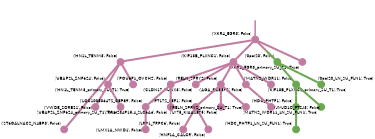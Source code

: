 strict digraph  {
graph[splines=false]; nodesep=0.7; rankdir=TB; ranksep=0.6; forcelabels=true; dpi=600; size=2.5;
0 [color="#c27ba0ff", fillcolor="#c27ba0ff", fixedsize=true, fontname=Lato, fontsize="12pt", height="0.25", label="", penwidth=3, shape=circle, style=filled, xlabel="('XKR4_EGR3', False)"];
3 [color="#c27ba0ff", fillcolor="#c27ba0ff", fixedsize=true, fontname=Lato, fontsize="12pt", height="0.25", label="", penwidth=3, shape=circle, style=filled, xlabel="('HN1L_TENM3', False)"];
13 [color="#c27ba0ff", fillcolor="#c27ba0ff", fixedsize=true, fontname=Lato, fontsize="12pt", height="0.25", label="", penwidth=3, shape=circle, style=filled, xlabel="('KIF13B_PLXNC1', False)"];
20 [color="#6aa84fff", fillcolor="#6aa84fff", fixedsize=true, fontname=Lato, fontsize="12pt", height="0.25", label="", penwidth=3, shape=circle, style=filled, xlabel="('0pol20', False)"];
24 [color="#c27ba0ff", fillcolor="#c27ba0ff", fixedsize=true, fontname=Lato, fontsize="12pt", height="0.25", label="", penwidth=3, shape=circle, style=filled, xlabel="('XKR4_EGR3_primary_SU_T1', True)"];
1 [color="#c27ba0ff", fillcolor="#c27ba0ff", fixedsize=true, fontname=Lato, fontsize="12pt", height="0.25", label="", penwidth=3, shape=circle, style=filled, xlabel="('ST6GALNAC2_N4BP3', False)"];
14 [color="#c27ba0ff", fillcolor="#c27ba0ff", fixedsize=true, fontname=Lato, fontsize="12pt", height="0.25", label="", penwidth=3, shape=circle, style=filled, xlabel="('UBAP2L_ZNF624', False)"];
25 [color="#c27ba0ff", fillcolor="#c27ba0ff", fixedsize=true, fontname=Lato, fontsize="12pt", height="0.25", label="", penwidth=3, shape=circle, style=filled, xlabel="('HN1L_TENM3_primary_SU_T1', True)"];
4 [color="#c27ba0ff", fillcolor="#c27ba0ff", fixedsize=true, fontname=Lato, fontsize="12pt", height="0.25", label="", penwidth=3, shape=circle, style=filled, xlabel="('IFT172_LEF1', False)"];
9 [color="#c27ba0ff", fillcolor="#c27ba0ff", fixedsize=true, fontname=Lato, fontsize="12pt", height="0.25", label="", penwidth=3, shape=circle, style=filled, xlabel="('LRP1_TRPC6', False)"];
10 [color="#c27ba0ff", fillcolor="#c27ba0ff", fixedsize=true, fontname=Lato, fontsize="12pt", height="0.25", label="", penwidth=3, shape=circle, style=filled, xlabel="('HNF1A_CALCR', False)"];
6 [color="#c27ba0ff", fillcolor="#c27ba0ff", fixedsize=true, fontname=Lato, fontsize="12pt", height="0.25", label="", penwidth=3, shape=circle, style=filled, xlabel="('LOC100506472_CEP89', False)"];
16 [color="#c27ba0ff", fillcolor="#c27ba0ff", fixedsize=true, fontname=Lato, fontsize="12pt", height="0.25", label="", penwidth=3, shape=circle, style=filled, xlabel="('LMX1A_NWD1', False)"];
7 [color="#6aa84fff", fillcolor="#6aa84fff", fixedsize=true, fontname=Lato, fontsize="12pt", height="0.25", label="", penwidth=3, shape=circle, style=filled, xlabel="('HDC_PHTF1', False)"];
22 [color="#6aa84fff", fillcolor="#6aa84fff", fixedsize=true, fontname=Lato, fontsize="12pt", height="0.25", label="", penwidth=3, shape=circle, style=filled, xlabel="('HDC_PHTF1_LN_SU_FLN1', True)"];
11 [color="#c27ba0ff", fillcolor="#c27ba0ff", fixedsize=true, fontname=Lato, fontsize="12pt", height="0.25", label="", penwidth=3, shape=circle, style=filled, xlabel="('POU6F1_OVCH2', False)"];
15 [color="#c27ba0ff", fillcolor="#c27ba0ff", fixedsize=true, fontname=Lato, fontsize="12pt", height="0.25", label="", penwidth=3, shape=circle, style=filled, xlabel="('RP1-234P15.4_SLC6A6', False)"];
12 [color="#6aa84fff", fillcolor="#6aa84fff", fixedsize=true, fontname=Lato, fontsize="12pt", height="0.25", label="", penwidth=3, shape=circle, style=filled, xlabel="('MATN2_WDR11', False)"];
23 [color="#6aa84fff", fillcolor="#6aa84fff", fixedsize=true, fontname=Lato, fontsize="12pt", height="0.25", label="", penwidth=3, shape=circle, style=filled, xlabel="('MATN2_WDR11_LN_SU_FLN1', True)"];
2 [color="#c27ba0ff", fillcolor="#c27ba0ff", fixedsize=true, fontname=Lato, fontsize="12pt", height="0.25", label="", penwidth=3, shape=circle, style=filled, xlabel="('CLDN17_RUNX3', False)"];
17 [color="#c27ba0ff", fillcolor="#c27ba0ff", fixedsize=true, fontname=Lato, fontsize="12pt", height="0.25", label="", penwidth=3, shape=circle, style=filled, xlabel="('RELN_SPRY2', False)"];
18 [color="#c27ba0ff", fillcolor="#c27ba0ff", fixedsize=true, fontname=Lato, fontsize="12pt", height="0.25", label="", penwidth=3, shape=circle, style=filled, xlabel="('AGA_RABEP2', False)"];
26 [color="#c27ba0ff", fillcolor="#c27ba0ff", fixedsize=true, fontname=Lato, fontsize="12pt", height="0.25", label="", penwidth=3, shape=circle, style=filled, xlabel="('KIF13B_PLXNC1_primary_SU_T1', True)"];
8 [color="#c27ba0ff", fillcolor="#c27ba0ff", fixedsize=true, fontname=Lato, fontsize="12pt", height="0.25", label="", penwidth=3, shape=circle, style=filled, xlabel="('VWDE_SORBS1', False)"];
27 [color="#c27ba0ff", fillcolor="#c27ba0ff", fixedsize=true, fontname=Lato, fontsize="12pt", height="0.25", label="", penwidth=3, shape=circle, style=filled, xlabel="('UBAP2L_ZNF624_primary_SU_T1', True)"];
5 [color="#c27ba0ff", fillcolor="#c27ba0ff", fixedsize=true, fontname=Lato, fontsize="12pt", height="0.25", label="", penwidth=3, shape=circle, style=filled, xlabel="('LY75_KIAA1875', False)"];
28 [color="#c27ba0ff", fillcolor="#c27ba0ff", fixedsize=true, fontname=Lato, fontsize="12pt", height="0.25", label="", penwidth=3, shape=circle, style=filled, xlabel="('RELN_SPRY2_primary_SU_T1', True)"];
19 [color="#c27ba0ff", fillcolor="#c27ba0ff", fixedsize=true, fontname=Lato, fontsize="12pt", height="0.25", label="", penwidth=3, shape=circle, style=filled, xlabel="('JMJD1C_FTSJ3', False)"];
21 [color="#6aa84fff", fillcolor="#6aa84fff", fixedsize=true, fontname=Lato, fontsize="12pt", height="0.25", label="", penwidth=3, shape=circle, style=filled, xlabel="('0pol20_LN_SU_FLN1', True)"];
normal [label="", penwidth=3, style=invis, xlabel="('XKR4_EGR3', False)"];
0 -> 3  [arrowsize=0, color="#c27ba0ff;0.5:#c27ba0ff", minlen="1.7586207389831543", penwidth="5.5", style=solid];
0 -> 13  [arrowsize=0, color="#c27ba0ff;0.5:#c27ba0ff", minlen="1.4137930870056152", penwidth="5.5", style=solid];
0 -> 20  [arrowsize=0, color="#c27ba0ff;0.5:#6aa84fff", minlen="1.1724138259887695", penwidth="5.5", style=solid];
0 -> 24  [arrowsize=0, color="#c27ba0ff;0.5:#c27ba0ff", minlen="1.1724138259887695", penwidth="5.5", style=solid];
3 -> 1  [arrowsize=0, color="#c27ba0ff;0.5:#c27ba0ff", minlen="3.0", penwidth="5.5", style=solid];
3 -> 14  [arrowsize=0, color="#c27ba0ff;0.5:#c27ba0ff", minlen="1.344827651977539", penwidth="5.5", style=solid];
3 -> 25  [arrowsize=0, color="#c27ba0ff;0.5:#c27ba0ff", minlen="1.1724138259887695", penwidth="5.5", style=solid];
13 -> 2  [arrowsize=0, color="#c27ba0ff;0.5:#c27ba0ff", minlen="1.8275861740112305", penwidth="5.5", style=solid];
13 -> 11  [arrowsize=0, color="#c27ba0ff;0.5:#c27ba0ff", minlen="1.4137930870056152", penwidth="5.5", style=solid];
13 -> 17  [arrowsize=0, color="#c27ba0ff;0.5:#c27ba0ff", minlen="1.344827651977539", penwidth="5.5", style=solid];
13 -> 18  [arrowsize=0, color="#c27ba0ff;0.5:#c27ba0ff", minlen="1.344827651977539", penwidth="5.5", style=solid];
13 -> 26  [arrowsize=0, color="#c27ba0ff;0.5:#c27ba0ff", minlen="1.1724138259887695", penwidth="5.5", style=solid];
20 -> 12  [arrowsize=0, color="#6aa84fff;0.5:#6aa84fff", minlen="1.4137930870056152", penwidth="5.5", style=solid];
20 -> 21  [arrowsize=0, color="#6aa84fff;0.5:#6aa84fff", minlen="1.1724138259887695", penwidth="5.5", style=solid];
14 -> 8  [arrowsize=0, color="#c27ba0ff;0.5:#c27ba0ff", minlen="1.5517241954803467", penwidth="5.5", style=solid];
14 -> 27  [arrowsize=0, color="#c27ba0ff;0.5:#c27ba0ff", minlen="1.1724138259887695", penwidth="5.5", style=solid];
4 -> 9  [arrowsize=0, color="#c27ba0ff;0.5:#c27ba0ff", minlen="1.5517241954803467", penwidth="5.5", style=solid];
4 -> 10  [arrowsize=0, color="#c27ba0ff;0.5:#c27ba0ff", minlen="1.482758641242981", penwidth="5.5", style=solid];
6 -> 16  [arrowsize=0, color="#c27ba0ff;0.5:#c27ba0ff", minlen="1.344827651977539", penwidth="5.5", style=solid];
7 -> 22  [arrowsize=0, color="#6aa84fff;0.5:#6aa84fff", minlen="1.1724138259887695", penwidth="5.5", style=solid];
11 -> 6  [arrowsize=0, color="#c27ba0ff;0.5:#c27ba0ff", minlen="1.5517241954803467", penwidth="5.5", style=solid];
11 -> 15  [arrowsize=0, color="#c27ba0ff;0.5:#c27ba0ff", minlen="1.344827651977539", penwidth="5.5", style=solid];
12 -> 7  [arrowsize=0, color="#6aa84fff;0.5:#6aa84fff", minlen="1.5517241954803467", penwidth="5.5", style=solid];
12 -> 23  [arrowsize=0, color="#6aa84fff;0.5:#6aa84fff", minlen="1.1724138259887695", penwidth="5.5", style=solid];
17 -> 4  [arrowsize=0, color="#c27ba0ff;0.5:#c27ba0ff", minlen="1.6206896305084229", penwidth="5.5", style=solid];
17 -> 5  [arrowsize=0, color="#c27ba0ff;0.5:#c27ba0ff", minlen="1.5517241954803467", penwidth="5.5", style=solid];
17 -> 28  [arrowsize=0, color="#c27ba0ff;0.5:#c27ba0ff", minlen="1.1724138259887695", penwidth="5.5", style=solid];
18 -> 19  [arrowsize=0, color="#c27ba0ff;0.5:#c27ba0ff", minlen="1.344827651977539", penwidth="5.5", style=solid];
normal -> 0  [arrowsize=0, color="#c27ba0ff", label="", penwidth=4, style=solid];
}
